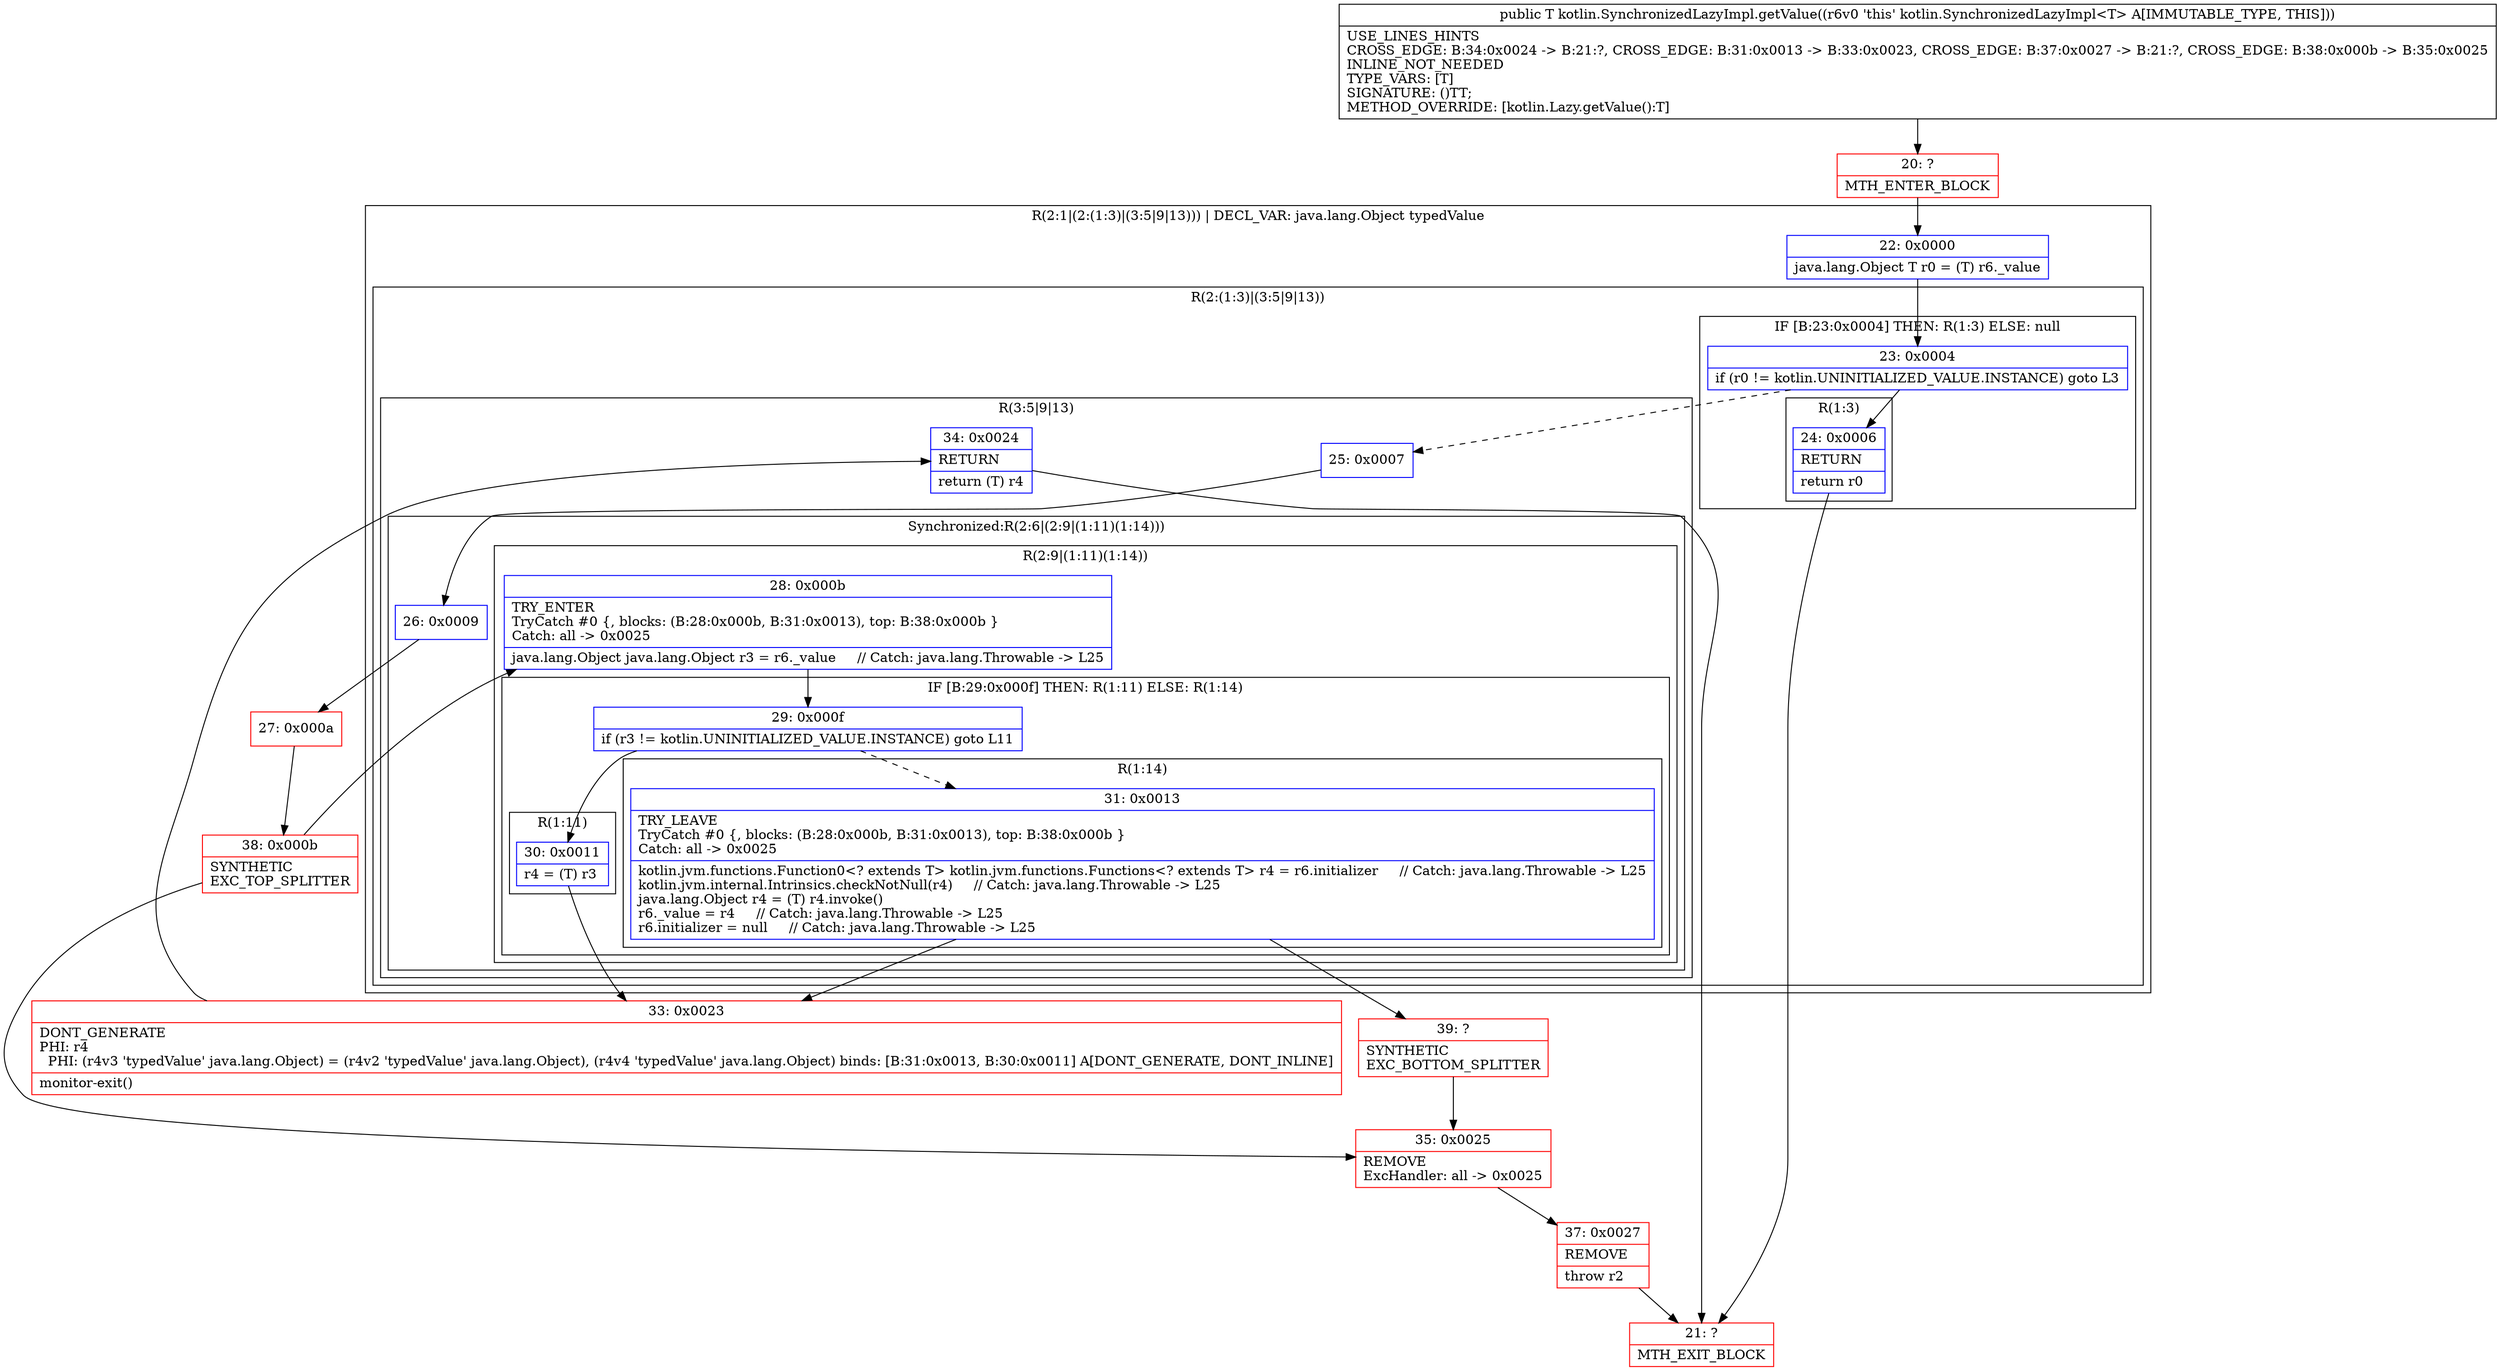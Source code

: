 digraph "CFG forkotlin.SynchronizedLazyImpl.getValue()Ljava\/lang\/Object;" {
subgraph cluster_Region_773418090 {
label = "R(2:1|(2:(1:3)|(3:5|9|13))) | DECL_VAR: java.lang.Object typedValue\l";
node [shape=record,color=blue];
Node_22 [shape=record,label="{22\:\ 0x0000|java.lang.Object T r0 = (T) r6._value\l}"];
subgraph cluster_Region_178979053 {
label = "R(2:(1:3)|(3:5|9|13))";
node [shape=record,color=blue];
subgraph cluster_IfRegion_424885535 {
label = "IF [B:23:0x0004] THEN: R(1:3) ELSE: null";
node [shape=record,color=blue];
Node_23 [shape=record,label="{23\:\ 0x0004|if (r0 != kotlin.UNINITIALIZED_VALUE.INSTANCE) goto L3\l}"];
subgraph cluster_Region_1364256466 {
label = "R(1:3)";
node [shape=record,color=blue];
Node_24 [shape=record,label="{24\:\ 0x0006|RETURN\l|return r0\l}"];
}
}
subgraph cluster_Region_1913907154 {
label = "R(3:5|9|13)";
node [shape=record,color=blue];
Node_25 [shape=record,label="{25\:\ 0x0007}"];
subgraph cluster_SynchronizedRegion_1128641004 {
label = "Synchronized:R(2:6|(2:9|(1:11)(1:14)))";
node [shape=record,color=blue];
Node_26 [shape=record,label="{26\:\ 0x0009}"];
subgraph cluster_Region_1879812471 {
label = "R(2:9|(1:11)(1:14))";
node [shape=record,color=blue];
Node_28 [shape=record,label="{28\:\ 0x000b|TRY_ENTER\lTryCatch #0 \{, blocks: (B:28:0x000b, B:31:0x0013), top: B:38:0x000b \}\lCatch: all \-\> 0x0025\l|java.lang.Object java.lang.Object r3 = r6._value     \/\/ Catch: java.lang.Throwable \-\> L25\l}"];
subgraph cluster_IfRegion_362078496 {
label = "IF [B:29:0x000f] THEN: R(1:11) ELSE: R(1:14)";
node [shape=record,color=blue];
Node_29 [shape=record,label="{29\:\ 0x000f|if (r3 != kotlin.UNINITIALIZED_VALUE.INSTANCE) goto L11\l}"];
subgraph cluster_Region_363826504 {
label = "R(1:11)";
node [shape=record,color=blue];
Node_30 [shape=record,label="{30\:\ 0x0011|r4 = (T) r3\l}"];
}
subgraph cluster_Region_1126145881 {
label = "R(1:14)";
node [shape=record,color=blue];
Node_31 [shape=record,label="{31\:\ 0x0013|TRY_LEAVE\lTryCatch #0 \{, blocks: (B:28:0x000b, B:31:0x0013), top: B:38:0x000b \}\lCatch: all \-\> 0x0025\l|kotlin.jvm.functions.Function0\<? extends T\> kotlin.jvm.functions.Functions\<? extends T\> r4 = r6.initializer     \/\/ Catch: java.lang.Throwable \-\> L25\lkotlin.jvm.internal.Intrinsics.checkNotNull(r4)     \/\/ Catch: java.lang.Throwable \-\> L25\ljava.lang.Object r4 = (T) r4.invoke()\lr6._value = r4     \/\/ Catch: java.lang.Throwable \-\> L25\lr6.initializer = null     \/\/ Catch: java.lang.Throwable \-\> L25\l}"];
}
}
}
}
Node_34 [shape=record,label="{34\:\ 0x0024|RETURN\l|return (T) r4\l}"];
}
}
}
Node_20 [shape=record,color=red,label="{20\:\ ?|MTH_ENTER_BLOCK\l}"];
Node_21 [shape=record,color=red,label="{21\:\ ?|MTH_EXIT_BLOCK\l}"];
Node_27 [shape=record,color=red,label="{27\:\ 0x000a}"];
Node_38 [shape=record,color=red,label="{38\:\ 0x000b|SYNTHETIC\lEXC_TOP_SPLITTER\l}"];
Node_33 [shape=record,color=red,label="{33\:\ 0x0023|DONT_GENERATE\lPHI: r4 \l  PHI: (r4v3 'typedValue' java.lang.Object) = (r4v2 'typedValue' java.lang.Object), (r4v4 'typedValue' java.lang.Object) binds: [B:31:0x0013, B:30:0x0011] A[DONT_GENERATE, DONT_INLINE]\l|monitor\-exit()\l}"];
Node_39 [shape=record,color=red,label="{39\:\ ?|SYNTHETIC\lEXC_BOTTOM_SPLITTER\l}"];
Node_35 [shape=record,color=red,label="{35\:\ 0x0025|REMOVE\lExcHandler: all \-\> 0x0025\l}"];
Node_37 [shape=record,color=red,label="{37\:\ 0x0027|REMOVE\l|throw r2\l}"];
MethodNode[shape=record,label="{public T kotlin.SynchronizedLazyImpl.getValue((r6v0 'this' kotlin.SynchronizedLazyImpl\<T\> A[IMMUTABLE_TYPE, THIS]))  | USE_LINES_HINTS\lCROSS_EDGE: B:34:0x0024 \-\> B:21:?, CROSS_EDGE: B:31:0x0013 \-\> B:33:0x0023, CROSS_EDGE: B:37:0x0027 \-\> B:21:?, CROSS_EDGE: B:38:0x000b \-\> B:35:0x0025\lINLINE_NOT_NEEDED\lTYPE_VARS: [T]\lSIGNATURE: ()TT;\lMETHOD_OVERRIDE: [kotlin.Lazy.getValue():T]\l}"];
MethodNode -> Node_20;Node_22 -> Node_23;
Node_23 -> Node_24;
Node_23 -> Node_25[style=dashed];
Node_24 -> Node_21;
Node_25 -> Node_26;
Node_26 -> Node_27;
Node_28 -> Node_29;
Node_29 -> Node_30;
Node_29 -> Node_31[style=dashed];
Node_30 -> Node_33;
Node_31 -> Node_33;
Node_31 -> Node_39;
Node_34 -> Node_21;
Node_20 -> Node_22;
Node_27 -> Node_38;
Node_38 -> Node_28;
Node_38 -> Node_35;
Node_33 -> Node_34;
Node_39 -> Node_35;
Node_35 -> Node_37;
Node_37 -> Node_21;
}

